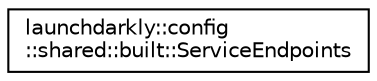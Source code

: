 digraph "Graphical Class Hierarchy"
{
 // LATEX_PDF_SIZE
  edge [fontname="Helvetica",fontsize="10",labelfontname="Helvetica",labelfontsize="10"];
  node [fontname="Helvetica",fontsize="10",shape=record];
  rankdir="LR";
  Node0 [label="launchdarkly::config\l::shared::built::ServiceEndpoints",height=0.2,width=0.4,color="black", fillcolor="white", style="filled",URL="$classlaunchdarkly_1_1config_1_1shared_1_1built_1_1ServiceEndpoints.html",tooltip=" "];
}
